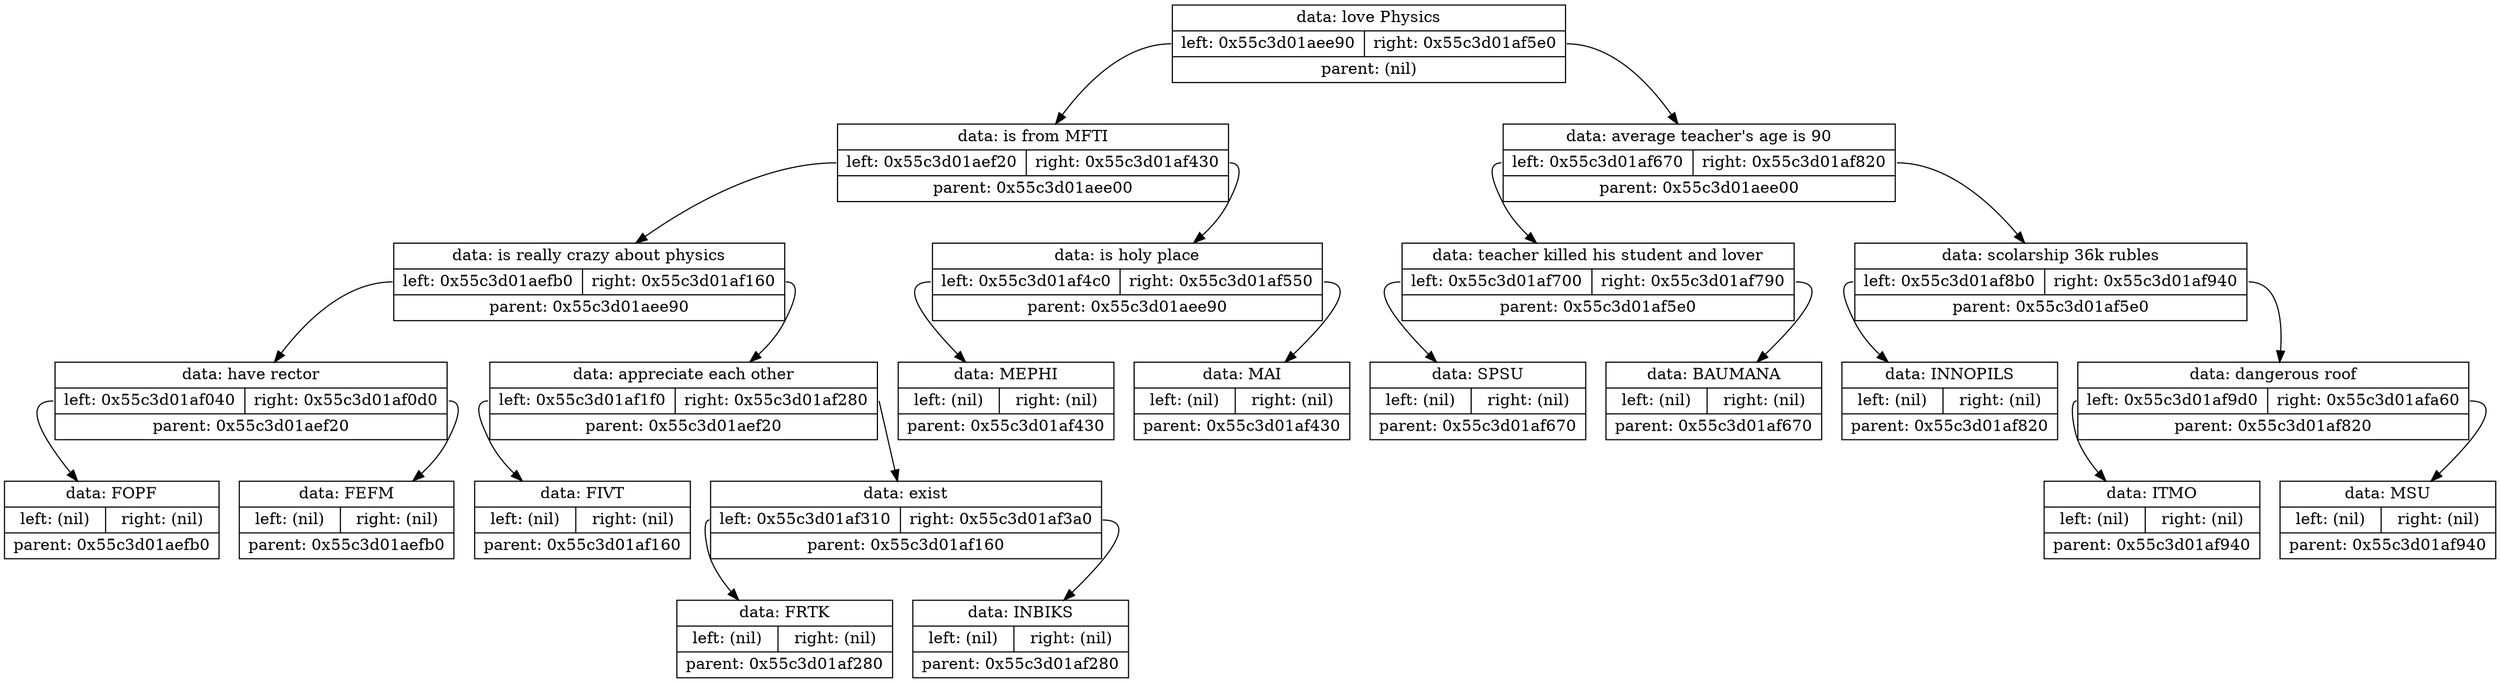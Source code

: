 digraph dump
{
	node0x55c3d01aee00 [shape = "record", label = "{<f1>data: love Physics|{<f2>left: 0x55c3d01aee90|<f3>right: 0x55c3d01af5e0}|<f4>parent: (nil)}"];
	node0x55c3d01aee90 [shape = "record", label = "{<f1>data: is from MFTI|{<f2>left: 0x55c3d01aef20|<f3>right: 0x55c3d01af430}|<f4>parent: 0x55c3d01aee00}"];
	node0x55c3d01aef20 [shape = "record", label = "{<f1>data: is really crazy about physics|{<f2>left: 0x55c3d01aefb0|<f3>right: 0x55c3d01af160}|<f4>parent: 0x55c3d01aee90}"];
	node0x55c3d01aefb0 [shape = "record", label = "{<f1>data: have rector|{<f2>left: 0x55c3d01af040|<f3>right: 0x55c3d01af0d0}|<f4>parent: 0x55c3d01aef20}"];
	node0x55c3d01af040 [shape = "record", label = "{<f1>data: FOPF|{<f2>left: (nil)|<f3>right: (nil)}|<f4>parent: 0x55c3d01aefb0}"];
	node0x55c3d01aefb0:f2 -> node0x55c3d01af040
	node0x55c3d01af0d0 [shape = "record", label = "{<f1>data: FEFM|{<f2>left: (nil)|<f3>right: (nil)}|<f4>parent: 0x55c3d01aefb0}"];
	node0x55c3d01aefb0:f3 -> node0x55c3d01af0d0
	node0x55c3d01aef20:f2 -> node0x55c3d01aefb0
	node0x55c3d01af160 [shape = "record", label = "{<f1>data: appreciate each other|{<f2>left: 0x55c3d01af1f0|<f3>right: 0x55c3d01af280}|<f4>parent: 0x55c3d01aef20}"];
	node0x55c3d01af1f0 [shape = "record", label = "{<f1>data: FIVT|{<f2>left: (nil)|<f3>right: (nil)}|<f4>parent: 0x55c3d01af160}"];
	node0x55c3d01af160:f2 -> node0x55c3d01af1f0
	node0x55c3d01af280 [shape = "record", label = "{<f1>data: exist|{<f2>left: 0x55c3d01af310|<f3>right: 0x55c3d01af3a0}|<f4>parent: 0x55c3d01af160}"];
	node0x55c3d01af310 [shape = "record", label = "{<f1>data: FRTK|{<f2>left: (nil)|<f3>right: (nil)}|<f4>parent: 0x55c3d01af280}"];
	node0x55c3d01af280:f2 -> node0x55c3d01af310
	node0x55c3d01af3a0 [shape = "record", label = "{<f1>data: INBIKS|{<f2>left: (nil)|<f3>right: (nil)}|<f4>parent: 0x55c3d01af280}"];
	node0x55c3d01af280:f3 -> node0x55c3d01af3a0
	node0x55c3d01af160:f3 -> node0x55c3d01af280
	node0x55c3d01aef20:f3 -> node0x55c3d01af160
	node0x55c3d01aee90:f2 -> node0x55c3d01aef20
	node0x55c3d01af430 [shape = "record", label = "{<f1>data: is holy place|{<f2>left: 0x55c3d01af4c0|<f3>right: 0x55c3d01af550}|<f4>parent: 0x55c3d01aee90}"];
	node0x55c3d01af4c0 [shape = "record", label = "{<f1>data: MEPHI|{<f2>left: (nil)|<f3>right: (nil)}|<f4>parent: 0x55c3d01af430}"];
	node0x55c3d01af430:f2 -> node0x55c3d01af4c0
	node0x55c3d01af550 [shape = "record", label = "{<f1>data: MAI|{<f2>left: (nil)|<f3>right: (nil)}|<f4>parent: 0x55c3d01af430}"];
	node0x55c3d01af430:f3 -> node0x55c3d01af550
	node0x55c3d01aee90:f3 -> node0x55c3d01af430
	node0x55c3d01aee00:f2 -> node0x55c3d01aee90
	node0x55c3d01af5e0 [shape = "record", label = "{<f1>data: average teacher's age is 90|{<f2>left: 0x55c3d01af670|<f3>right: 0x55c3d01af820}|<f4>parent: 0x55c3d01aee00}"];
	node0x55c3d01af670 [shape = "record", label = "{<f1>data: teacher killed his student and lover|{<f2>left: 0x55c3d01af700|<f3>right: 0x55c3d01af790}|<f4>parent: 0x55c3d01af5e0}"];
	node0x55c3d01af700 [shape = "record", label = "{<f1>data: SPSU|{<f2>left: (nil)|<f3>right: (nil)}|<f4>parent: 0x55c3d01af670}"];
	node0x55c3d01af670:f2 -> node0x55c3d01af700
	node0x55c3d01af790 [shape = "record", label = "{<f1>data: BAUMANA|{<f2>left: (nil)|<f3>right: (nil)}|<f4>parent: 0x55c3d01af670}"];
	node0x55c3d01af670:f3 -> node0x55c3d01af790
	node0x55c3d01af5e0:f2 -> node0x55c3d01af670
	node0x55c3d01af820 [shape = "record", label = "{<f1>data: scolarship 36k rubles|{<f2>left: 0x55c3d01af8b0|<f3>right: 0x55c3d01af940}|<f4>parent: 0x55c3d01af5e0}"];
	node0x55c3d01af8b0 [shape = "record", label = "{<f1>data: INNOPILS|{<f2>left: (nil)|<f3>right: (nil)}|<f4>parent: 0x55c3d01af820}"];
	node0x55c3d01af820:f2 -> node0x55c3d01af8b0
	node0x55c3d01af940 [shape = "record", label = "{<f1>data: dangerous roof|{<f2>left: 0x55c3d01af9d0|<f3>right: 0x55c3d01afa60}|<f4>parent: 0x55c3d01af820}"];
	node0x55c3d01af9d0 [shape = "record", label = "{<f1>data: ITMO|{<f2>left: (nil)|<f3>right: (nil)}|<f4>parent: 0x55c3d01af940}"];
	node0x55c3d01af940:f2 -> node0x55c3d01af9d0
	node0x55c3d01afa60 [shape = "record", label = "{<f1>data: MSU|{<f2>left: (nil)|<f3>right: (nil)}|<f4>parent: 0x55c3d01af940}"];
	node0x55c3d01af940:f3 -> node0x55c3d01afa60
	node0x55c3d01af820:f3 -> node0x55c3d01af940
	node0x55c3d01af5e0:f3 -> node0x55c3d01af820
	node0x55c3d01aee00:f3 -> node0x55c3d01af5e0

}
